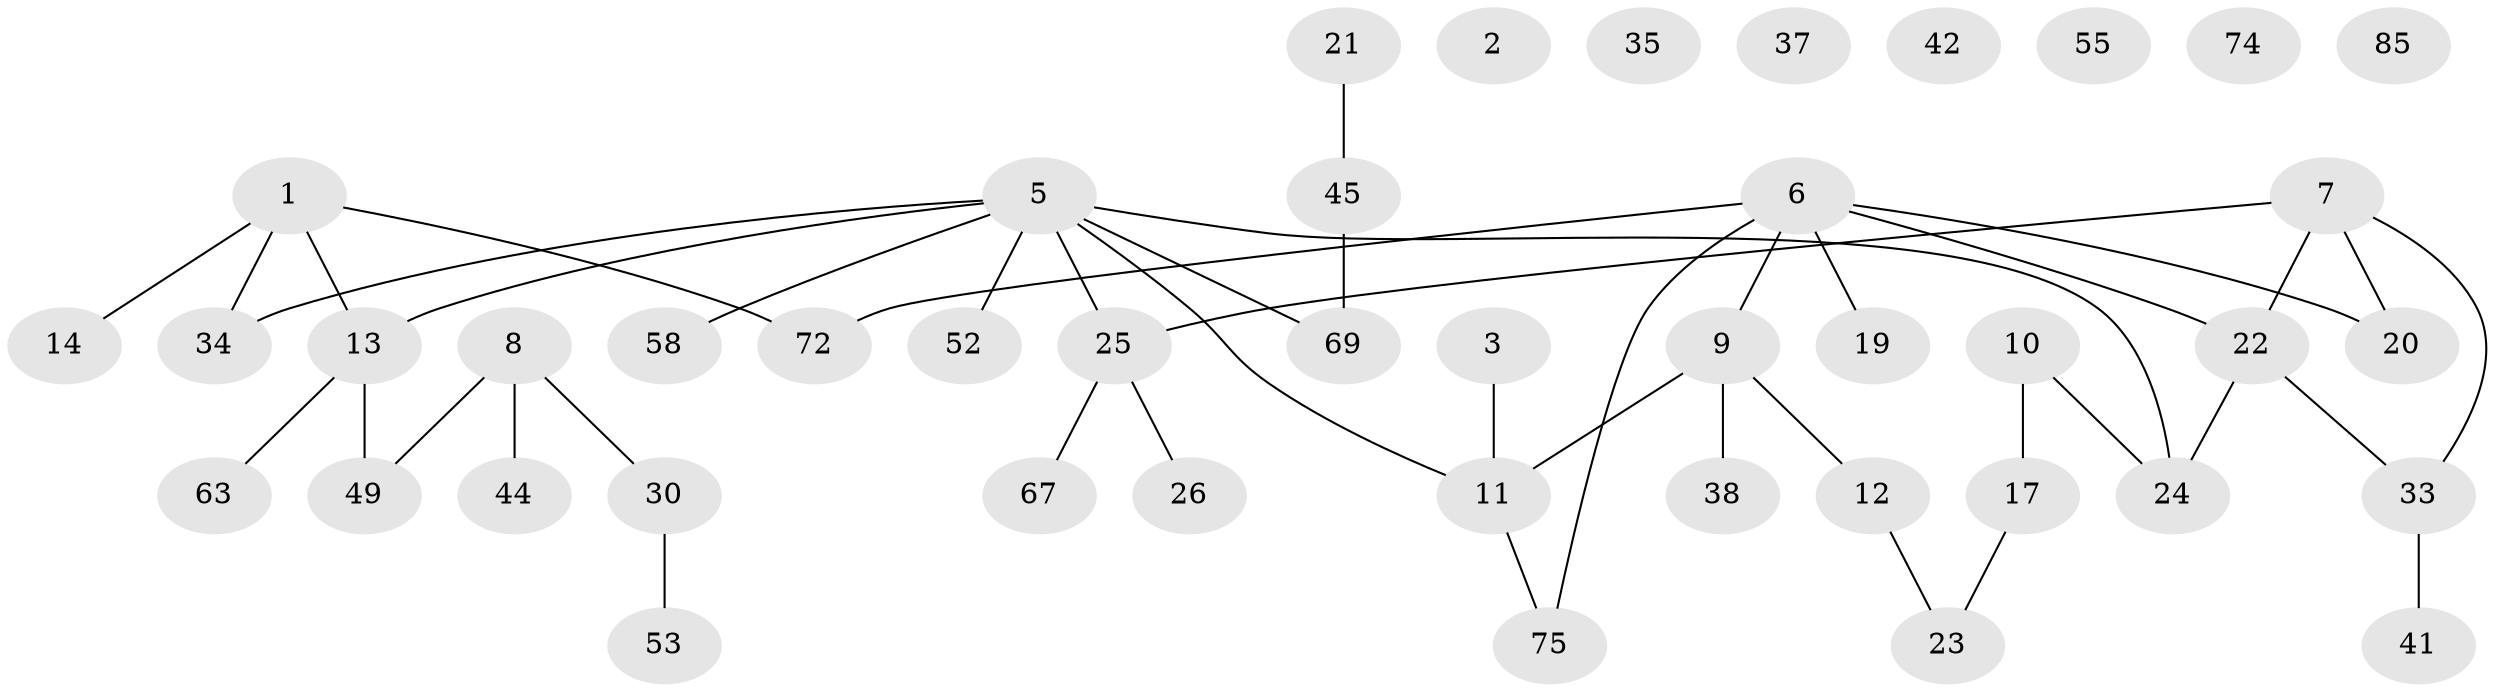 // original degree distribution, {4: 0.09302325581395349, 0: 0.06976744186046512, 3: 0.12790697674418605, 1: 0.2441860465116279, 2: 0.4418604651162791, 5: 0.011627906976744186, 9: 0.011627906976744186}
// Generated by graph-tools (version 1.1) at 2025/16/03/04/25 18:16:25]
// undirected, 44 vertices, 44 edges
graph export_dot {
graph [start="1"]
  node [color=gray90,style=filled];
  1 [super="+4+51+64+86"];
  2;
  3 [super="+18+60+84"];
  5 [super="+65"];
  6 [super="+32+48+50+62"];
  7 [super="+31+59+61+79"];
  8 [super="+27+57"];
  9 [super="+40+66"];
  10 [super="+29+56"];
  11 [super="+15+39"];
  12 [super="+16"];
  13 [super="+36+54"];
  14;
  17 [super="+71"];
  19;
  20;
  21 [super="+70"];
  22 [super="+73"];
  23;
  24 [super="+28"];
  25 [super="+43+77"];
  26 [super="+81"];
  30 [super="+78"];
  33 [super="+46"];
  34;
  35 [super="+47"];
  37;
  38;
  41 [super="+83"];
  42;
  44;
  45 [super="+80"];
  49 [super="+68+76"];
  52;
  53;
  55;
  58;
  63;
  67;
  69 [super="+82"];
  72;
  74;
  75;
  85;
  1 -- 14;
  1 -- 34;
  1 -- 72;
  1 -- 13;
  3 -- 11;
  5 -- 34;
  5 -- 69;
  5 -- 11;
  5 -- 52;
  5 -- 24;
  5 -- 25;
  5 -- 58;
  5 -- 13;
  6 -- 72;
  6 -- 75;
  6 -- 22;
  6 -- 19;
  6 -- 20;
  6 -- 9;
  7 -- 20;
  7 -- 25;
  7 -- 33;
  7 -- 22;
  8 -- 30;
  8 -- 44;
  8 -- 49;
  9 -- 11;
  9 -- 12;
  9 -- 38;
  10 -- 17;
  10 -- 24;
  11 -- 75;
  12 -- 23;
  13 -- 49;
  13 -- 63;
  17 -- 23;
  21 -- 45;
  22 -- 24;
  22 -- 33;
  25 -- 67;
  25 -- 26;
  30 -- 53;
  33 -- 41;
  45 -- 69;
}
